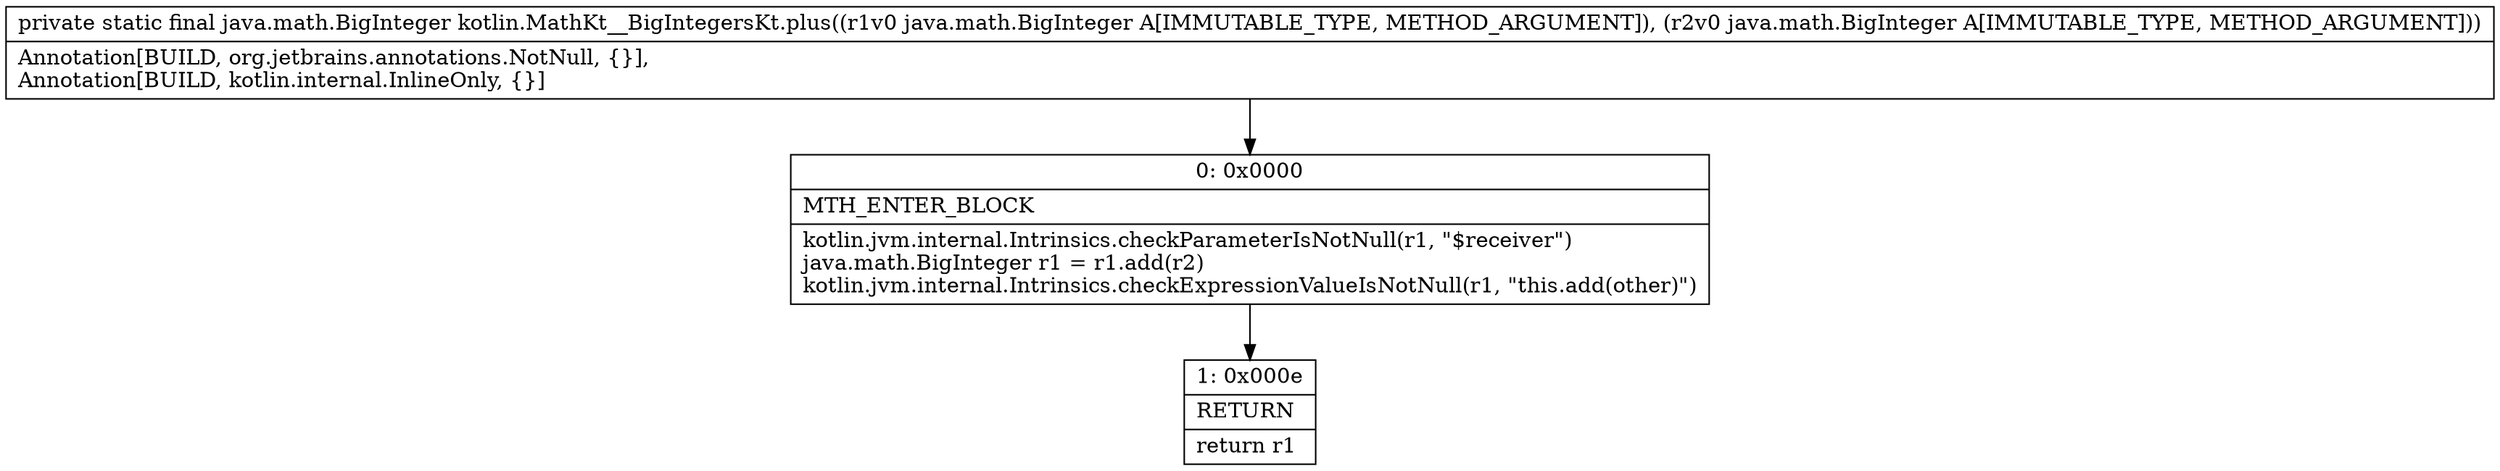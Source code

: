 digraph "CFG forkotlin.MathKt__BigIntegersKt.plus(Ljava\/math\/BigInteger;Ljava\/math\/BigInteger;)Ljava\/math\/BigInteger;" {
Node_0 [shape=record,label="{0\:\ 0x0000|MTH_ENTER_BLOCK\l|kotlin.jvm.internal.Intrinsics.checkParameterIsNotNull(r1, \"$receiver\")\ljava.math.BigInteger r1 = r1.add(r2)\lkotlin.jvm.internal.Intrinsics.checkExpressionValueIsNotNull(r1, \"this.add(other)\")\l}"];
Node_1 [shape=record,label="{1\:\ 0x000e|RETURN\l|return r1\l}"];
MethodNode[shape=record,label="{private static final java.math.BigInteger kotlin.MathKt__BigIntegersKt.plus((r1v0 java.math.BigInteger A[IMMUTABLE_TYPE, METHOD_ARGUMENT]), (r2v0 java.math.BigInteger A[IMMUTABLE_TYPE, METHOD_ARGUMENT]))  | Annotation[BUILD, org.jetbrains.annotations.NotNull, \{\}], \lAnnotation[BUILD, kotlin.internal.InlineOnly, \{\}]\l}"];
MethodNode -> Node_0;
Node_0 -> Node_1;
}


